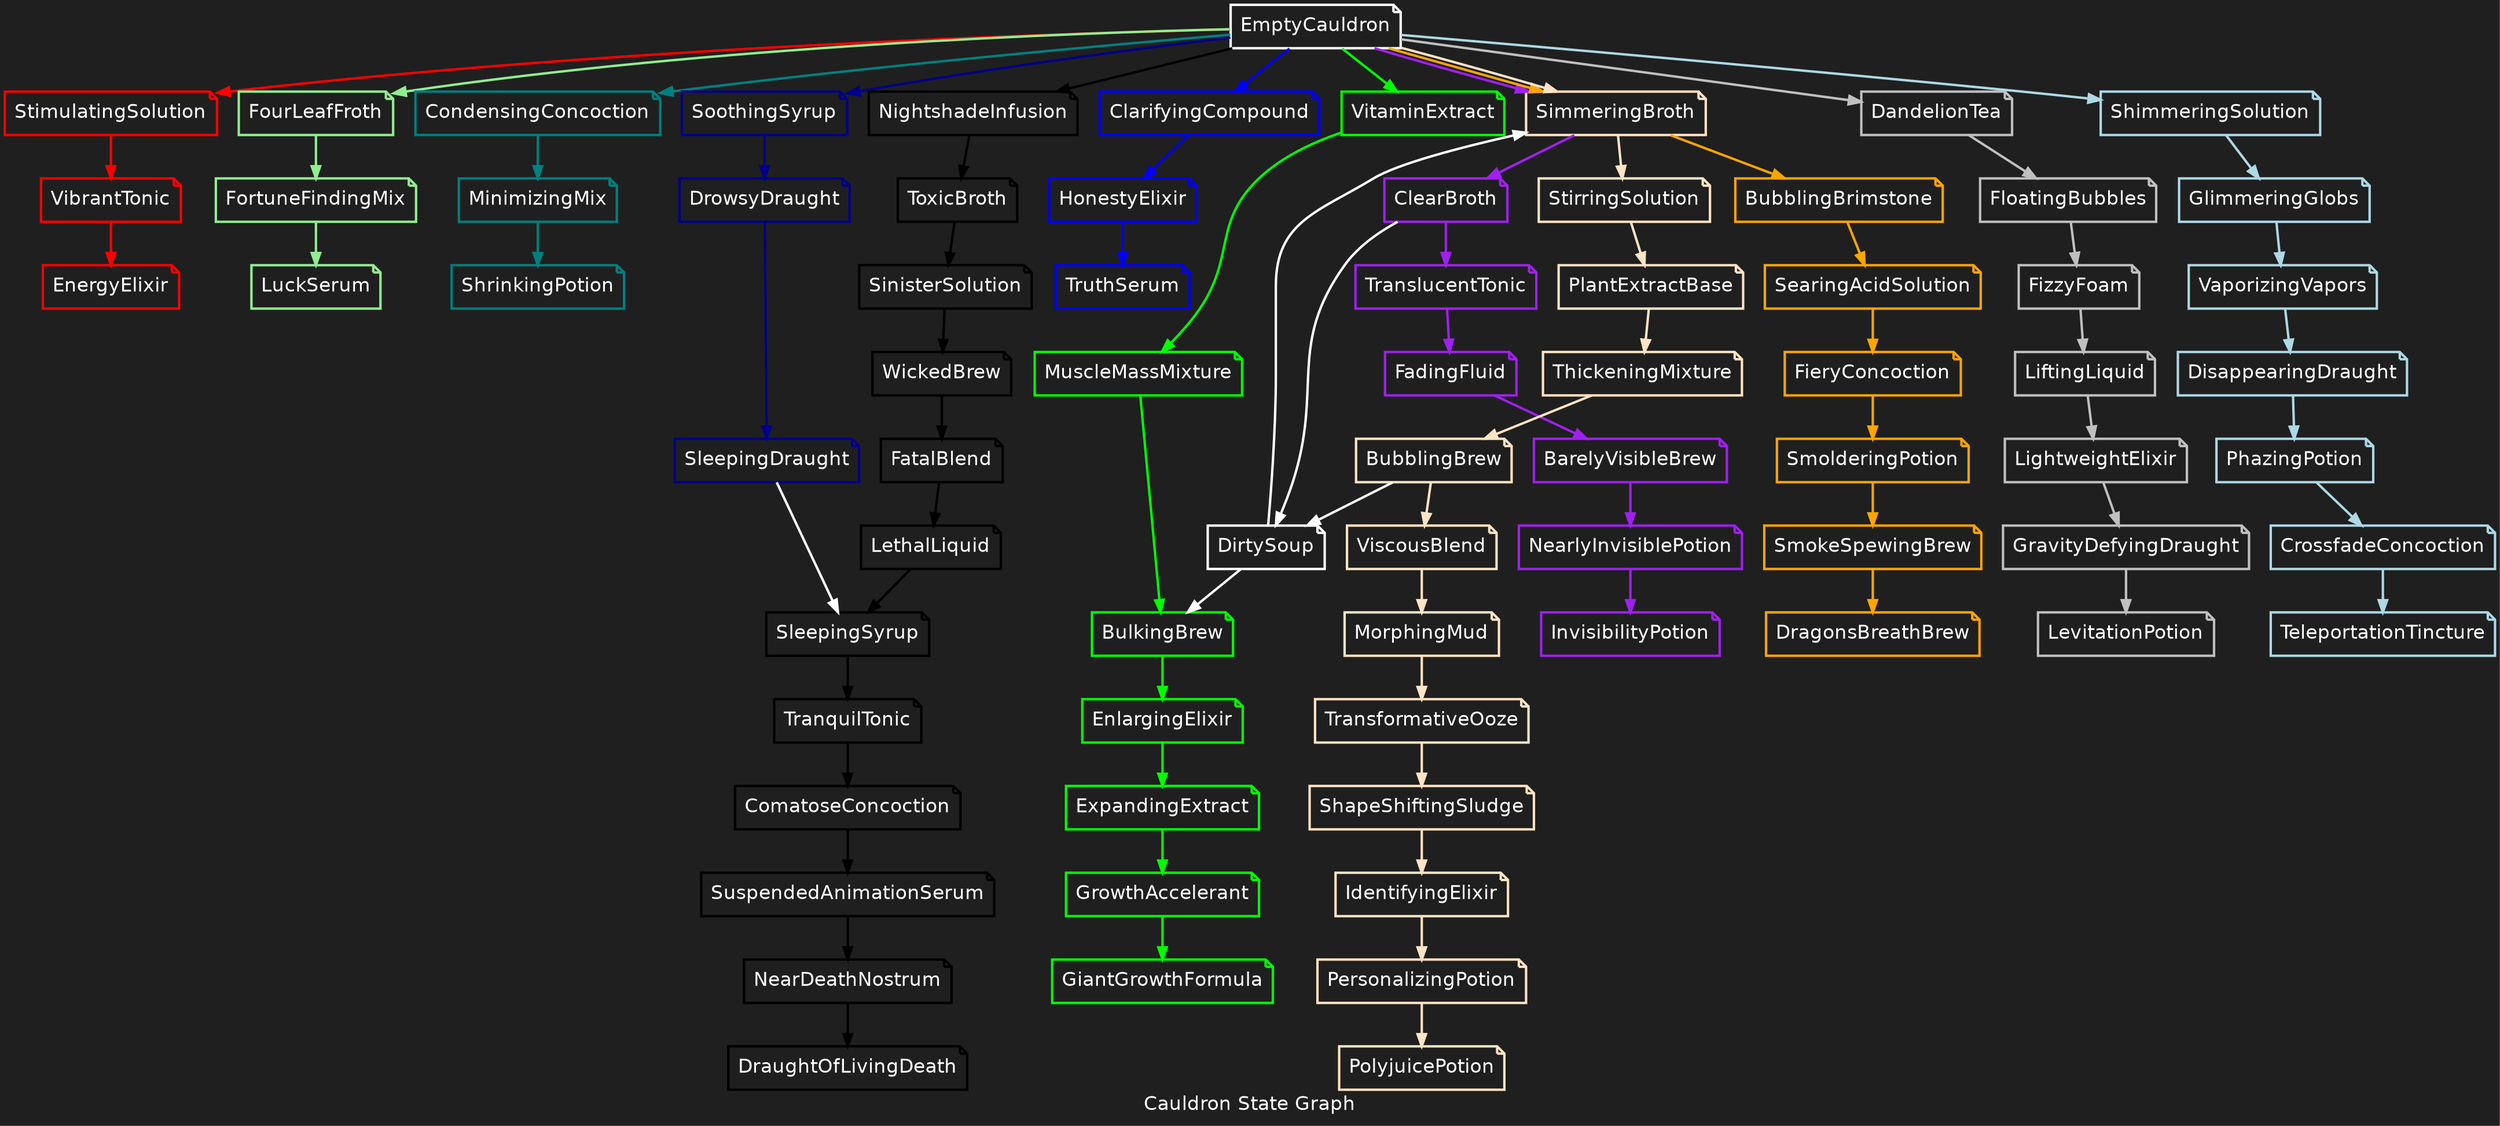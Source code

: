 digraph state_graph {
  // Define the styles
  graph [rankdir = TB; label = "Cauldron State Graph"; fontsize = 16; bgcolor = "#1F1F1F"; fontcolor = "#FFFFFF"; fontname = "Helvetica"; labelfontname = "Helvetica";];
  node [shape = note; fontsize = 16; fontname = "Helvetica"; labelfontname = "Helvetica"; fontcolor = "#FFFFFF"; color = "#FFFFFF"; penwidth=2.0;];
  edge [fontsize = 16; fontname = "Helvetica"; labelfontname = "Helvetica"; fontcolor = "#FFFFFF"; color = "#FFFFFF"; penwidth=2.0;];
  
  // -------------------- Materials --------------------
  
  /**
   * Materials
   * - Liquid
   *   - Water
   * - Solid
   *   - Metal
   *     - Iron
   *     - lightgreen
   *     - Silver
   *     - Copper
   *     - Fancy (Base for all other fancy metals if we want to add more)
   *   - Organic
   *     - Wood
   *       - Paper
   *     - Bone
   *     - Flesh
   *     - Leather
   *   - Natural
   *     - Stone
   *     - Dirt
   *     - Sand
   *     - Clay
   *     - Glass
   *     - Gemstones
   *     - Crystal
   *   - Plastic
   * - Gas
   * - Magic Power
   *   - Water Magic
   *   - Fire Magic
   *   - Earth Magic
   *   - Wind Magic
   */
  
  // -------------------- States --------------------
  // Start State
  EmptyCauldron;
  
  // Intermediate States
  StimulatingSolution [color = red;];
  VibrantTonic [color = red;];
  
  FourLeafFroth [color = lightgreen;];
  FortuneFindingMix [color = lightgreen;];
  
  CondensingConcoction [color = teal;];
  MinimizingMix [color = teal;];
  
  SoothingSyrup [color = darkblue;];
  DrowsyDraught [color = darkblue;];
  
  ClarifyingCompound [color = blue;];
  HonestyElixir [color = blue;];
  
  SimmeringBroth [color = purple;];
  ClearBroth [color = purple;];
  TranslucentTonic [color = purple;];
  FadingFluid [color = purple;];
  BarelyVisibleBrew [color = purple;];
  NearlyInvisiblePotion [color = purple;];
  
  DandelionTea [color = grey;];
  FloatingBubbles [color = grey;];
  FizzyFoam [color = grey;];
  LiftingLiquid [color = grey;];
  LightweightElixir [color = grey;];
  GravityDefyingDraught [color = grey;];
  
  ShimmeringSolution [color = lightblue;];
  GlimmeringGlobs[color = lightblue;];
  VaporizingVapors[color = lightblue;];
  DisappearingDraught[color = lightblue;];
  PhazingPotion[color = lightblue;];
  CrossfadeConcoction[color = lightblue;];
  
  VitaminExtract [color = green;];
  MuscleMassMixture [color = green;];
  BulkingBrew [color = green;];
  EnlargingElixir [color = green;];
  ExpandingExtract [color = green;];
  GrowthAccelerant [color = green;];
  
  SimmeringBroth [color = orange;];
  BubblingBrimstone [color = orange;];
  SearingAcidSolution [color = orange;];
  FieryConcoction [color = orange;];
  SmolderingPotion [color = orange;];
  SmokeSpewingBrew [color = orange;];
  
  SimmeringBroth [color = bisque;];
  StirringSolution [color = bisque;];
  PlantExtractBase [color = bisque;];
  ThickeningMixture [color = bisque;];
  BubblingBrew [color = bisque;];
  ViscousBlend [color = bisque;];
  MorphingMud [color = bisque;];
  TransformativeOoze [color = bisque;];
  ShapeShiftingSludge [color = bisque;];
  IdentifyingElixir [color = bisque;];
  PersonalizingPotion [color = bisque;];
  
  NightshadeInfusion [color = black;];
  ToxicBroth [color = black;];
  SinisterSolution [color = black;];
  WickedBrew [color = black;];
  FatalBlend [color = black;];
  LethalLiquid [color = black;];
  SleepingSyrup [color = black;];
  TranquilTonic [color = black;];
  ComatoseConcoction [color = black;];
  SuspendedAnimationSerum [color = black;];
  NearDeathNostrum [color = black;];
  
  // End State
  EnergyElixir [color = red;];
  LuckSerum [color = lightgreen;];
  ShrinkingPotion [color = teal;];
  SleepingDraught [color = darkblue;];
  TruthSerum [color = blue;];
  InvisibilityPotion [color = purple;];
  LevitationPotion [color = grey;];
  TeleportationTincture [color = lightblue;];
  GiantGrowthFormula [color = green;];
  DragonsBreathBrew [color = orange;];
  PolyjuicePotion [color = bisque;];
  DraughtOfLivingDeath [color = black;];

  // Inter Recipe States
  DirtySoup [color = "#FFFFFF";];
  
  // -------------------- Potions --------------------
  // difficulty depends on the intended path length
  // length = 3 -> easy
  // length = 3-5 -> medium
  // length = 5+ -> hard
  
  // Energy Elixir
  EmptyCauldron -> StimulatingSolution [color = red;];
  StimulatingSolution -> VibrantTonic [color = red;];
  VibrantTonic -> EnergyElixir [color = red;];
  
  // Luck Serum
  EmptyCauldron -> FourLeafFroth [color = lightgreen;];
  FourLeafFroth -> FortuneFindingMix [color = lightgreen;];
  FortuneFindingMix -> LuckSerum [color = lightgreen;];
  
  // Shrinking Potion
  EmptyCauldron -> CondensingConcoction [color = teal;];
  CondensingConcoction -> MinimizingMix [color = teal;];
  MinimizingMix -> ShrinkingPotion [color = teal;];
  
  // Sleeping Draught
  EmptyCauldron -> SoothingSyrup [color = darkblue;];
  SoothingSyrup -> DrowsyDraught [color = darkblue;];
  DrowsyDraught -> SleepingDraught [color = darkblue;];
  
  // Truth Serum
  EmptyCauldron -> ClarifyingCompound [color = blue;];
  ClarifyingCompound -> HonestyElixir [color = blue;];
  HonestyElixir -> TruthSerum [color = blue;];
  
  // Invisibility Potion
  EmptyCauldron -> SimmeringBroth [color = purple;];
  SimmeringBroth -> ClearBroth [color = purple;];
  ClearBroth -> TranslucentTonic [color = purple;];
  TranslucentTonic -> FadingFluid [color = purple;];
  FadingFluid -> BarelyVisibleBrew [color = purple;];
  BarelyVisibleBrew -> NearlyInvisiblePotion [color = purple;];
  NearlyInvisiblePotion -> InvisibilityPotion [color = purple;];
  
  // Levitation Potion
  EmptyCauldron -> DandelionTea [color = gray;];
  DandelionTea -> FloatingBubbles [color = gray;];
  FloatingBubbles -> FizzyFoam [color = gray;];
  FizzyFoam -> LiftingLiquid [color = gray;];
  LiftingLiquid -> LightweightElixir [color = gray;];
  LightweightElixir -> GravityDefyingDraught [color = gray;];
  GravityDefyingDraught -> LevitationPotion [color = gray;];
  
  // Teleportation Tincture
  EmptyCauldron -> ShimmeringSolution [color = lightblue;];
  ShimmeringSolution -> GlimmeringGlobs [color = lightblue;];
  GlimmeringGlobs -> VaporizingVapors [color = lightblue;];
  VaporizingVapors -> DisappearingDraught [color = lightblue;];
  DisappearingDraught -> PhazingPotion [color = lightblue;];
  PhazingPotion -> CrossfadeConcoction [color = lightblue;];
  CrossfadeConcoction -> TeleportationTincture [color = lightblue;];
  
  // Giant's Growth Formula
  EmptyCauldron -> VitaminExtract [color = green;];
  VitaminExtract -> MuscleMassMixture [color = green;];
  MuscleMassMixture -> BulkingBrew [color = green;];
  BulkingBrew -> EnlargingElixir [color = green;];
  EnlargingElixir -> ExpandingExtract [color = green;];
  ExpandingExtract -> GrowthAccelerant [color = green;];
  GrowthAccelerant -> GiantGrowthFormula [color = green;];
  
  // Dragon's Breath Brew
  EmptyCauldron -> SimmeringBroth [color = orange;];
  SimmeringBroth -> BubblingBrimstone [color = orange;];
  BubblingBrimstone -> SearingAcidSolution [color = orange;];
  SearingAcidSolution -> FieryConcoction [color = orange;];
  FieryConcoction -> SmolderingPotion [color = orange;];
  SmolderingPotion -> SmokeSpewingBrew [color = orange;];
  SmokeSpewingBrew -> DragonsBreathBrew [color = orange;];
  
  // Polyjuice Potion
  EmptyCauldron -> SimmeringBroth [color = bisque;];
  SimmeringBroth -> StirringSolution [color = bisque;];
  StirringSolution -> PlantExtractBase [color = bisque;];
  PlantExtractBase -> ThickeningMixture [color = bisque;];
  ThickeningMixture -> BubblingBrew [color = bisque;];
  BubblingBrew -> ViscousBlend [color = bisque;];
  ViscousBlend -> MorphingMud [color = bisque;];
  MorphingMud -> TransformativeOoze [color = bisque;];
  TransformativeOoze -> ShapeShiftingSludge [color = bisque;];
  ShapeShiftingSludge -> IdentifyingElixir [color = bisque;];
  IdentifyingElixir -> PersonalizingPotion [color = bisque;];
  PersonalizingPotion -> PolyjuicePotion [color = bisque;];
  
  // Draught of Living Death
  EmptyCauldron -> NightshadeInfusion [color = black;];
  NightshadeInfusion -> ToxicBroth [color = black;];
  ToxicBroth -> SinisterSolution [color = black;];
  SinisterSolution -> WickedBrew [color = black;];
  WickedBrew -> FatalBlend [color = black;];
  FatalBlend -> LethalLiquid [color = black;];
  LethalLiquid -> SleepingSyrup [color = black;];
  SleepingSyrup -> TranquilTonic [color = black;];
  TranquilTonic -> ComatoseConcoction [color = black;];
  ComatoseConcoction -> SuspendedAnimationSerum [color = black;];
  SuspendedAnimationSerum -> NearDeathNostrum [color = black;];
  NearDeathNostrum -> DraughtOfLivingDeath [color = black;];
  
  // -------------------- Cross Recipe Connections --------------------
  
  SleepingDraught -> SleepingSyrup; // has to be a big transition
  
  
  // -------------------- Inter Recipe States --------------------
  // Dirty Soup
  ClearBroth -> DirtySoup;
  BubblingBrew -> DirtySoup;
  DirtySoup -> SimmeringBroth;
  DirtySoup -> BulkingBrew;
  
  
  // DirtySoup;
  // SimmeringBroth;
  // BubblingStew;
  // ThickeningGoo;
  // StrangeBrew
  // FoulConcoction
  // WitchsBrew
  // MagicalMixture
  // MysticalBlend
  // SpellbindingPotion
  // EnchantedElixir
  // TransformativeDraught
  // MetamorphosisMix
  // ShapeShiftingSerum
  // CursedCompound;
  // LevitationLiquid
  // TeleportationTincture
  // TimeTravelTonic
  // DragonsBreathBrew
  // GiantsGrowthFormula
  // WizardsWisdomWater
  // WarlocksWickedWares
  // SorcerersSecretSauce
  // AlchemistsAmalgamation
  // DarkArtsDraught
  // ForbiddenFormula
  // CursedCompound
  // HexedHumor
  // CharmedChyme
  // BewitchingBlend
  // EvilElixir;
  // VileVapors
  // RevoltingResidue
  // CongealedAbomination
  // FailedExperiment
  // VolatileConcoction
  // UnstablePotion
  // ChaoticCompound
  // DangerousDraught;
  // RuinedRecipe; // Game Over KABOOM!!!
}